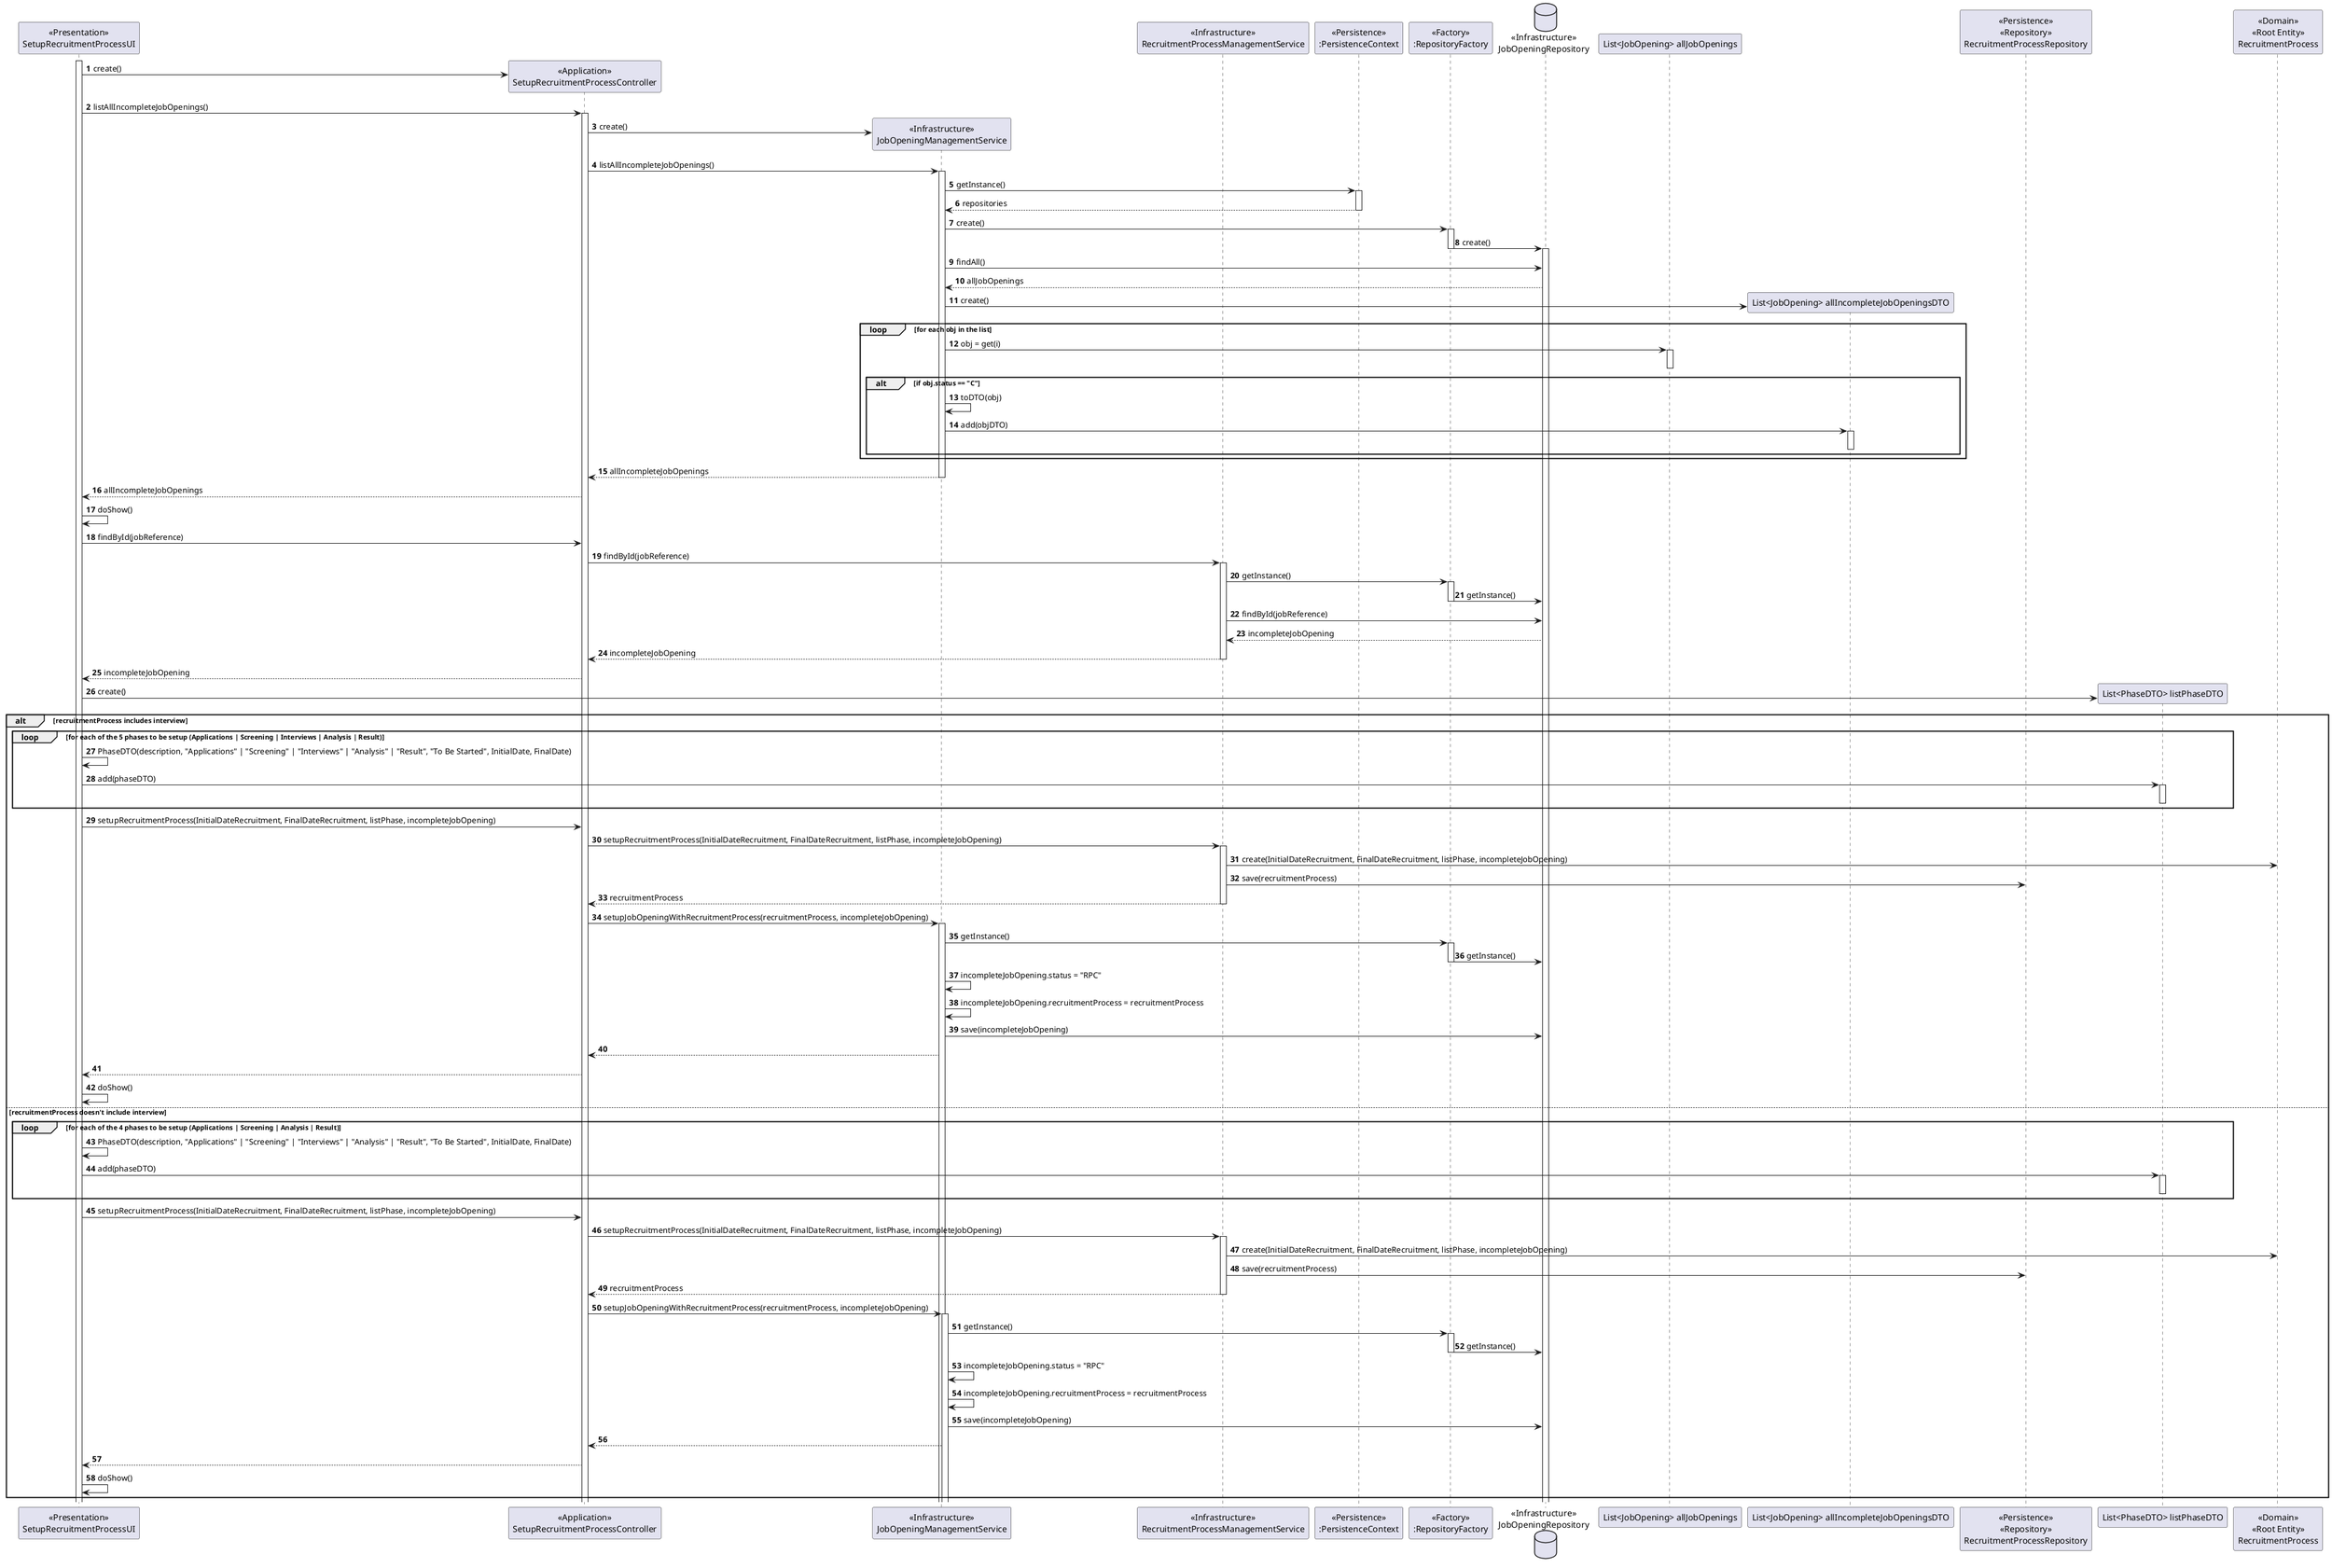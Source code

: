 @startuml
'https://plantuml.com/sequence-diagram

autonumber
skinparam sequenceMessageAlign left

Participant "<<Presentation>>\nSetupRecruitmentProcessUI" as UI
Participant "<<Application>>\nSetupRecruitmentProcessController" as CTRL
Participant "<<Infrastructure>>\nJobOpeningManagementService" as SERVICEJO
Participant "<<Infrastructure>>\nRecruitmentProcessManagementService" as SERVICERP
Participant "<<Persistence>>\n:PersistenceContext" as PCON
Participant "<<Factory>>\n:RepositoryFactory" as REPOFAC
Database "<<Infrastructure>>\nJobOpeningRepository" as JREPO
Participant "List<JobOpening> allJobOpenings" as JLIST
Participant "List<JobOpening> allIncompleteJobOpeningsDTO" as JLISTDTO
Participant "<<Persistence>>\n<<Repository>>\nRecruitmentProcessRepository" as RREPO
Participant "List<PhaseDTO> listPhaseDTO" as PLIST
Participant "<<Domain>>\n<<Root Entity>>\nRecruitmentProcess" as R

Activate UI



    UI -> CTRL**: create()

    UI -> CTRL: listAllIncompleteJobOpenings()

    Activate CTRL

    CTRL -> SERVICEJO**: create()

    CTRL -> SERVICEJO: listAllIncompleteJobOpenings()

    Activate SERVICEJO

    SERVICEJO -> PCON: getInstance()

    Activate PCON

    PCON --> SERVICEJO: repositories

    Deactivate PCON

    SERVICEJO -> REPOFAC: create()

    Activate REPOFAC

    REPOFAC -> JREPO: create()

    Deactivate REPOFAC

    Activate JREPO

    SERVICEJO -> JREPO: findAll()

    JREPO --> SERVICEJO: allJobOpenings

    SERVICEJO -> JLISTDTO**: create()

    loop for each obj in the list

        SERVICEJO -> JLIST: obj = get(i)

        alt if obj.status == "C"

            Activate JLIST

            Deactivate JLIST

            SERVICEJO -> SERVICEJO: toDTO(obj)

            SERVICEJO -> JLISTDTO: add(objDTO)

            Activate JLISTDTO

            Deactivate JLISTDTO

        end

    end

    SERVICEJO --> CTRL: allIncompleteJobOpenings

    Deactivate SERVICEJO

    CTRL --> UI: allIncompleteJobOpenings

    UI -> UI: doShow()

        UI -> CTRL: findById(jobReference)

        CTRL -> SERVICERP: findById(jobReference)

        Activate SERVICERP

        SERVICERP -> REPOFAC: getInstance()

        Activate REPOFAC

        REPOFAC -> JREPO: getInstance()

        Deactivate REPOFAC

        SERVICERP -> JREPO: findById(jobReference)

        JREPO --> SERVICERP: incompleteJobOpening

        SERVICERP --> CTRL: incompleteJobOpening

        Deactivate SERVICERP

        CTRL --> UI: incompleteJobOpening

        UI -> PLIST**: create()

        alt recruitmentProcess includes interview

            loop for each of the 5 phases to be setup (Applications | Screening | Interviews | Analysis | Result)

                UI -> UI: PhaseDTO(description, "Applications" | "Screening" | "Interviews" | "Analysis" | "Result", "To Be Started", InitialDate, FinalDate)

                UI -> PLIST: add(phaseDTO)

                Activate PLIST

                Deactivate PLIST

            end

            UI -> CTRL: setupRecruitmentProcess(InitialDateRecruitment, FinalDateRecruitment, listPhase, incompleteJobOpening)

            CTRL -> SERVICERP: setupRecruitmentProcess(InitialDateRecruitment, FinalDateRecruitment, listPhase, incompleteJobOpening)

            Activate SERVICERP

            SERVICERP -> R: create(InitialDateRecruitment, FinalDateRecruitment, listPhase, incompleteJobOpening)

            SERVICERP -> RREPO: save(recruitmentProcess)

            SERVICERP --> CTRL: recruitmentProcess

            Deactivate SERVICERP

            CTRL -> SERVICEJO: setupJobOpeningWithRecruitmentProcess(recruitmentProcess, incompleteJobOpening)

            Activate SERVICEJO

            SERVICEJO -> REPOFAC: getInstance()

            Activate REPOFAC

            REPOFAC -> JREPO: getInstance()

            Deactivate REPOFAC

            SERVICEJO -> SERVICEJO: incompleteJobOpening.status = "RPC"

            SERVICEJO -> SERVICEJO: incompleteJobOpening.recruitmentProcess = recruitmentProcess

            SERVICEJO -> JREPO: save(incompleteJobOpening)

            SERVICEJO --> CTRL

            CTRL --> UI

            UI -> UI: doShow()

        else recruitmentProcess doesn't include interview



            loop for each of the 4 phases to be setup (Applications | Screening | Analysis | Result)


                UI -> UI: PhaseDTO(description, "Applications" | "Screening" | "Interviews" | "Analysis" | "Result", "To Be Started", InitialDate, FinalDate)

                UI -> PLIST: add(phaseDTO)

                Activate PLIST

                Deactivate PLIST

            end

            UI -> CTRL: setupRecruitmentProcess(InitialDateRecruitment, FinalDateRecruitment, listPhase, incompleteJobOpening)

            CTRL -> SERVICERP: setupRecruitmentProcess(InitialDateRecruitment, FinalDateRecruitment, listPhase, incompleteJobOpening)

            Activate SERVICERP

            SERVICERP -> R: create(InitialDateRecruitment, FinalDateRecruitment, listPhase, incompleteJobOpening)

            SERVICERP -> RREPO: save(recruitmentProcess)

            SERVICERP --> CTRL: recruitmentProcess

            Deactivate SERVICERP

            CTRL -> SERVICEJO: setupJobOpeningWithRecruitmentProcess(recruitmentProcess, incompleteJobOpening)

            Activate SERVICEJO

            SERVICEJO -> REPOFAC: getInstance()

            Activate REPOFAC

            REPOFAC -> JREPO: getInstance()

            Deactivate REPOFAC

            SERVICEJO -> SERVICEJO: incompleteJobOpening.status = "RPC"

            SERVICEJO -> SERVICEJO: incompleteJobOpening.recruitmentProcess = recruitmentProcess

            SERVICEJO -> JREPO: save(incompleteJobOpening)

            SERVICEJO --> CTRL

            CTRL --> UI

            UI -> UI: doShow()
        end

@enduml